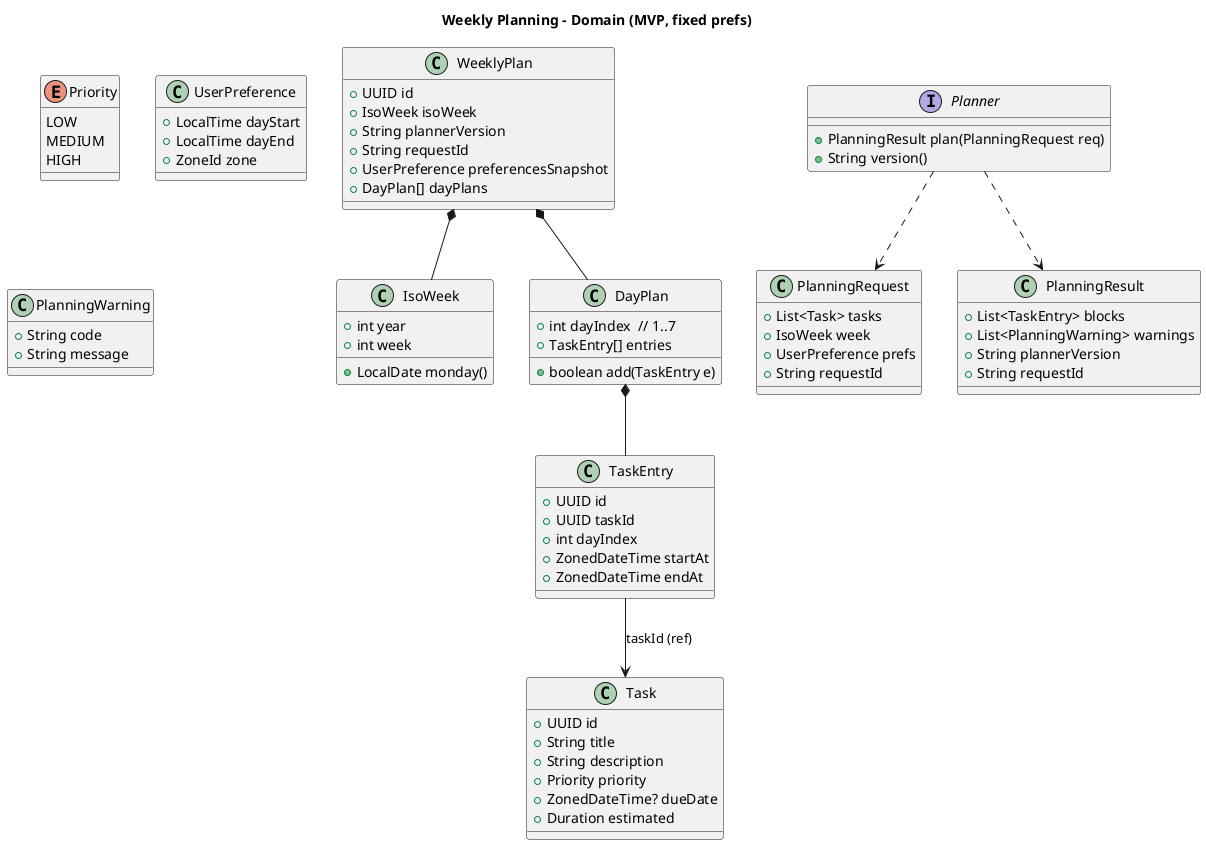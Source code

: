 @startuml weekly-planner-domain
title Weekly Planning – Domain (MVP, fixed prefs)

/' ======= Value Objects & Enums ======= '/
enum Priority { 
LOW
MEDIUM
HIGH 
}

class IsoWeek {
  +int year
  +int week
  +LocalDate monday()
}

class UserPreference {
  +LocalTime dayStart
  +LocalTime dayEnd
  +ZoneId zone
}

class PlanningWarning {
  +String code
  +String message
}

/' ======= Entities ======= '/
class Task {
  +UUID id
  +String title
  +String description
  +Priority priority
  +ZonedDateTime? dueDate
  +Duration estimated
}

class WeeklyPlan {
  +UUID id
  +IsoWeek isoWeek
  +String plannerVersion
  +String requestId
  +UserPreference preferencesSnapshot
  +DayPlan[] dayPlans
}

class DayPlan {
  +int dayIndex  // 1..7
  +TaskEntry[] entries
  +boolean add(TaskEntry e)
}

class TaskEntry {
  +UUID id
  +UUID taskId
  +int dayIndex
  +ZonedDateTime startAt
  +ZonedDateTime endAt
}

/' ======= Planning API (pure) ======= '/
interface Planner {
  +PlanningResult plan(PlanningRequest req)
  +String version()
}

class PlanningRequest {
  +List<Task> tasks
  +IsoWeek week
  +UserPreference prefs
  +String requestId
}

class PlanningResult {
  +List<TaskEntry> blocks
  +List<PlanningWarning> warnings
  +String plannerVersion
  +String requestId
}

/' ======= Relationships ======= '/
WeeklyPlan *-- IsoWeek
WeeklyPlan *-- DayPlan
DayPlan *-- TaskEntry
TaskEntry --> Task : taskId (ref)
Planner ..> PlanningRequest
Planner ..> PlanningResult
@enduml